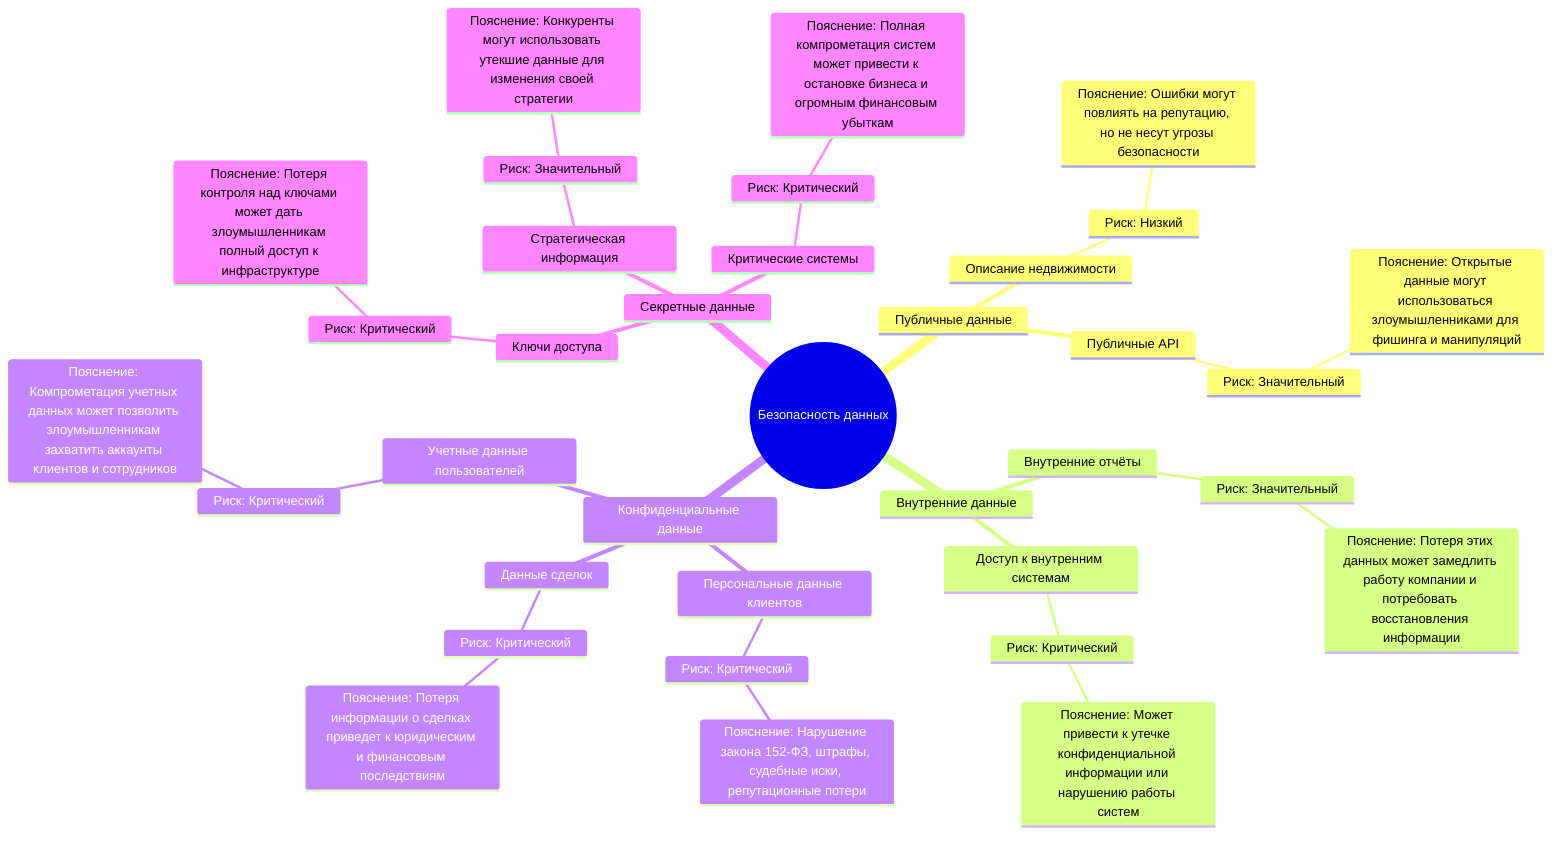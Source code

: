 mindmap
  root((Безопасность данных))

%% Публичные данные
    Публичные данные
      Описание недвижимости
        Риск: Низкий
          Пояснение: Ошибки могут повлиять на репутацию, но не несут угрозы безопасности
      Публичные API
        Риск: Значительный
          Пояснение: Открытые данные могут использоваться злоумышленниками для фишинга и манипуляций

%% Внутренние данные
    Внутренние данные
      Внутренние отчёты
        Риск: Значительный
          Пояснение: Потеря этих данных может замедлить работу компании и потребовать восстановления информации
      Доступ к внутренним системам
        Риск: Критический
          Пояснение: Может привести к утечке конфиденциальной информации или нарушению работы систем

%% Конфиденциальные данные
    Конфиденциальные данные
      Персональные данные клиентов
        Риск: Критический
          Пояснение: Нарушение закона 152-ФЗ, штрафы, судебные иски, репутационные потери
      Данные сделок
        Риск: Критический
          Пояснение: Потеря информации о сделках приведет к юридическим и финансовым последствиям
      Учетные данные пользователей
        Риск: Критический
          Пояснение: Компрометация учетных данных может позволить злоумышленникам захватить аккаунты клиентов и сотрудников

%% Секретные данные
    Секретные данные
      Ключи доступа
        Риск: Критический
          Пояснение: Потеря контроля над ключами может дать злоумышленникам полный доступ к инфраструктуре
      Стратегическая информация
        Риск: Значительный
          Пояснение: Конкуренты могут использовать утекшие данные для изменения своей стратегии
      Критические системы
        Риск: Критический
          Пояснение: Полная компрометация систем может привести к остановке бизнеса и огромным финансовым убыткам